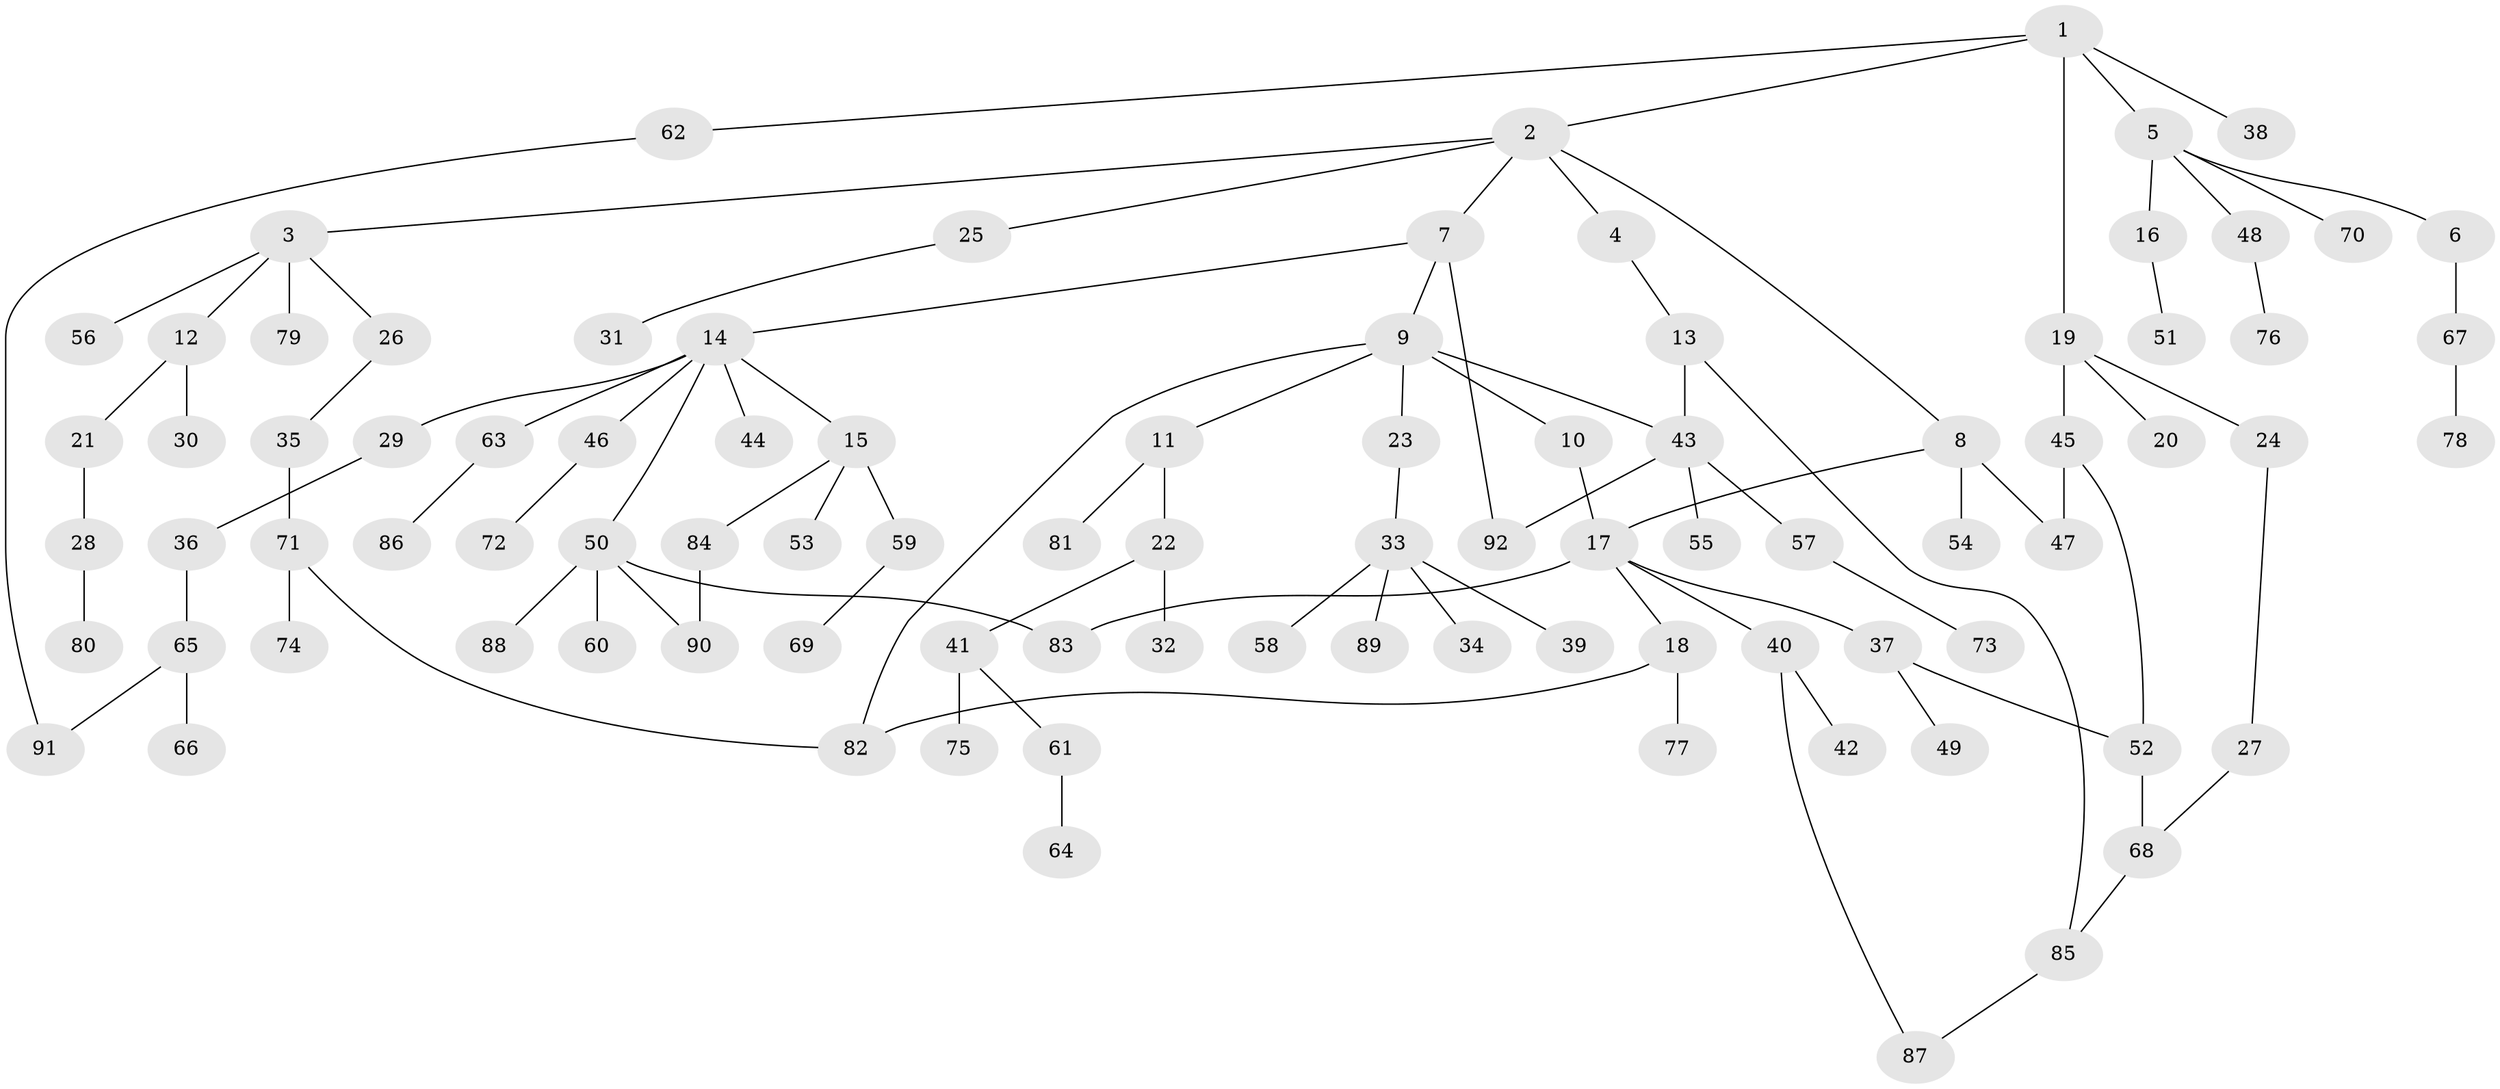 // coarse degree distribution, {4: 0.10714285714285714, 6: 0.07142857142857142, 2: 0.42857142857142855, 3: 0.125, 1: 0.25, 5: 0.017857142857142856}
// Generated by graph-tools (version 1.1) at 2025/49/03/04/25 22:49:07]
// undirected, 92 vertices, 104 edges
graph export_dot {
  node [color=gray90,style=filled];
  1;
  2;
  3;
  4;
  5;
  6;
  7;
  8;
  9;
  10;
  11;
  12;
  13;
  14;
  15;
  16;
  17;
  18;
  19;
  20;
  21;
  22;
  23;
  24;
  25;
  26;
  27;
  28;
  29;
  30;
  31;
  32;
  33;
  34;
  35;
  36;
  37;
  38;
  39;
  40;
  41;
  42;
  43;
  44;
  45;
  46;
  47;
  48;
  49;
  50;
  51;
  52;
  53;
  54;
  55;
  56;
  57;
  58;
  59;
  60;
  61;
  62;
  63;
  64;
  65;
  66;
  67;
  68;
  69;
  70;
  71;
  72;
  73;
  74;
  75;
  76;
  77;
  78;
  79;
  80;
  81;
  82;
  83;
  84;
  85;
  86;
  87;
  88;
  89;
  90;
  91;
  92;
  1 -- 2;
  1 -- 5;
  1 -- 19;
  1 -- 38;
  1 -- 62;
  2 -- 3;
  2 -- 4;
  2 -- 7;
  2 -- 8;
  2 -- 25;
  3 -- 12;
  3 -- 26;
  3 -- 56;
  3 -- 79;
  4 -- 13;
  5 -- 6;
  5 -- 16;
  5 -- 48;
  5 -- 70;
  6 -- 67;
  7 -- 9;
  7 -- 14;
  7 -- 92;
  8 -- 17;
  8 -- 54;
  8 -- 47;
  9 -- 10;
  9 -- 11;
  9 -- 23;
  9 -- 43;
  9 -- 82;
  10 -- 17;
  11 -- 22;
  11 -- 81;
  12 -- 21;
  12 -- 30;
  13 -- 85;
  13 -- 43;
  14 -- 15;
  14 -- 29;
  14 -- 44;
  14 -- 46;
  14 -- 50;
  14 -- 63;
  15 -- 53;
  15 -- 59;
  15 -- 84;
  16 -- 51;
  17 -- 18;
  17 -- 37;
  17 -- 40;
  17 -- 83;
  18 -- 77;
  18 -- 82;
  19 -- 20;
  19 -- 24;
  19 -- 45;
  21 -- 28;
  22 -- 32;
  22 -- 41;
  23 -- 33;
  24 -- 27;
  25 -- 31;
  26 -- 35;
  27 -- 68;
  28 -- 80;
  29 -- 36;
  33 -- 34;
  33 -- 39;
  33 -- 58;
  33 -- 89;
  35 -- 71;
  36 -- 65;
  37 -- 49;
  37 -- 52;
  40 -- 42;
  40 -- 87;
  41 -- 61;
  41 -- 75;
  43 -- 55;
  43 -- 57;
  43 -- 92;
  45 -- 47;
  45 -- 52;
  46 -- 72;
  48 -- 76;
  50 -- 60;
  50 -- 88;
  50 -- 90;
  50 -- 83;
  52 -- 68;
  57 -- 73;
  59 -- 69;
  61 -- 64;
  62 -- 91;
  63 -- 86;
  65 -- 66;
  65 -- 91;
  67 -- 78;
  68 -- 85;
  71 -- 74;
  71 -- 82;
  84 -- 90;
  85 -- 87;
}
